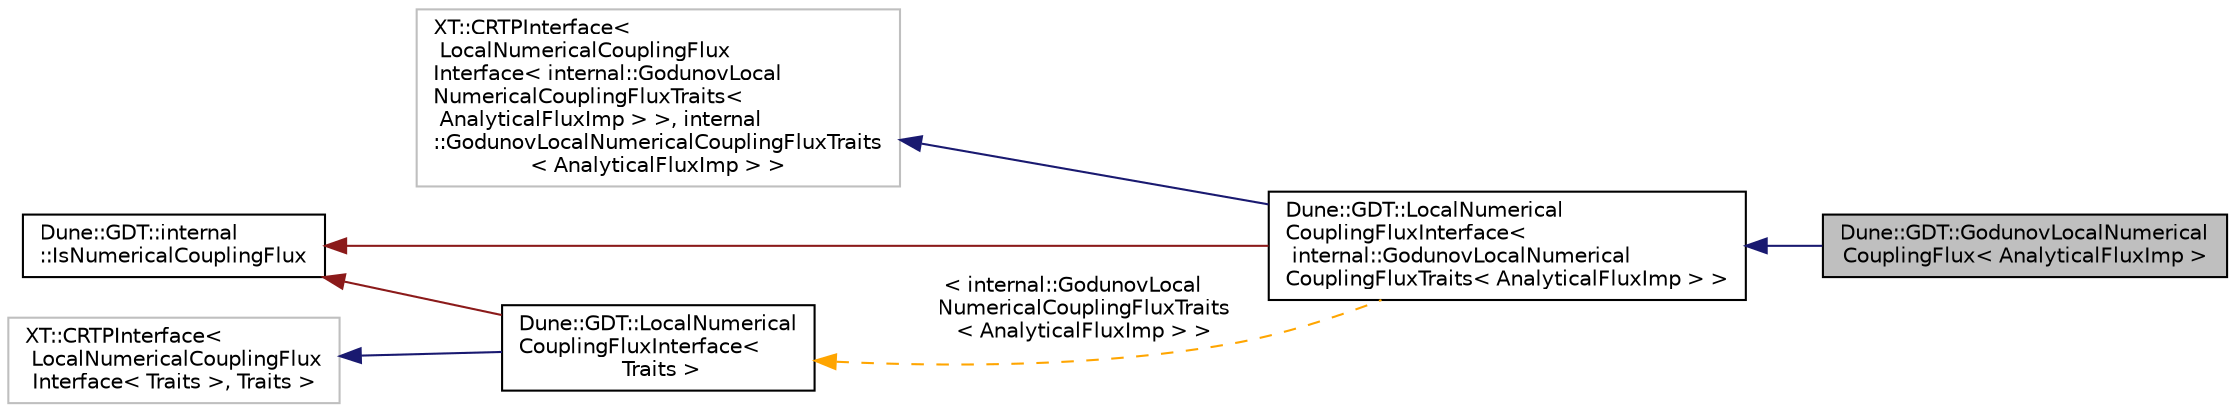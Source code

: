 digraph "Dune::GDT::GodunovLocalNumericalCouplingFlux&lt; AnalyticalFluxImp &gt;"
{
  edge [fontname="Helvetica",fontsize="10",labelfontname="Helvetica",labelfontsize="10"];
  node [fontname="Helvetica",fontsize="10",shape=record];
  rankdir="LR";
  Node1 [label="Dune::GDT::GodunovLocalNumerical\lCouplingFlux\< AnalyticalFluxImp \>",height=0.2,width=0.4,color="black", fillcolor="grey75", style="filled", fontcolor="black"];
  Node2 -> Node1 [dir="back",color="midnightblue",fontsize="10",style="solid",fontname="Helvetica"];
  Node2 [label="Dune::GDT::LocalNumerical\lCouplingFluxInterface\<\l internal::GodunovLocalNumerical\lCouplingFluxTraits\< AnalyticalFluxImp \> \>",height=0.2,width=0.4,color="black", fillcolor="white", style="filled",URL="$a00387.html"];
  Node3 -> Node2 [dir="back",color="midnightblue",fontsize="10",style="solid",fontname="Helvetica"];
  Node3 [label="XT::CRTPInterface\<\l LocalNumericalCouplingFlux\lInterface\< internal::GodunovLocal\lNumericalCouplingFluxTraits\<\l AnalyticalFluxImp \> \>, internal\l::GodunovLocalNumericalCouplingFluxTraits\l\< AnalyticalFluxImp \> \>",height=0.2,width=0.4,color="grey75", fillcolor="white", style="filled"];
  Node4 -> Node2 [dir="back",color="firebrick4",fontsize="10",style="solid",fontname="Helvetica"];
  Node4 [label="Dune::GDT::internal\l::IsNumericalCouplingFlux",height=0.2,width=0.4,color="black", fillcolor="white", style="filled",URL="$a00252.html"];
  Node5 -> Node2 [dir="back",color="orange",fontsize="10",style="dashed",label=" \< internal::GodunovLocal\lNumericalCouplingFluxTraits\l\< AnalyticalFluxImp \> \>" ,fontname="Helvetica"];
  Node5 [label="Dune::GDT::LocalNumerical\lCouplingFluxInterface\<\l Traits \>",height=0.2,width=0.4,color="black", fillcolor="white", style="filled",URL="$a00387.html"];
  Node6 -> Node5 [dir="back",color="midnightblue",fontsize="10",style="solid",fontname="Helvetica"];
  Node6 [label="XT::CRTPInterface\<\l LocalNumericalCouplingFlux\lInterface\< Traits \>, Traits \>",height=0.2,width=0.4,color="grey75", fillcolor="white", style="filled"];
  Node4 -> Node5 [dir="back",color="firebrick4",fontsize="10",style="solid",fontname="Helvetica"];
}
